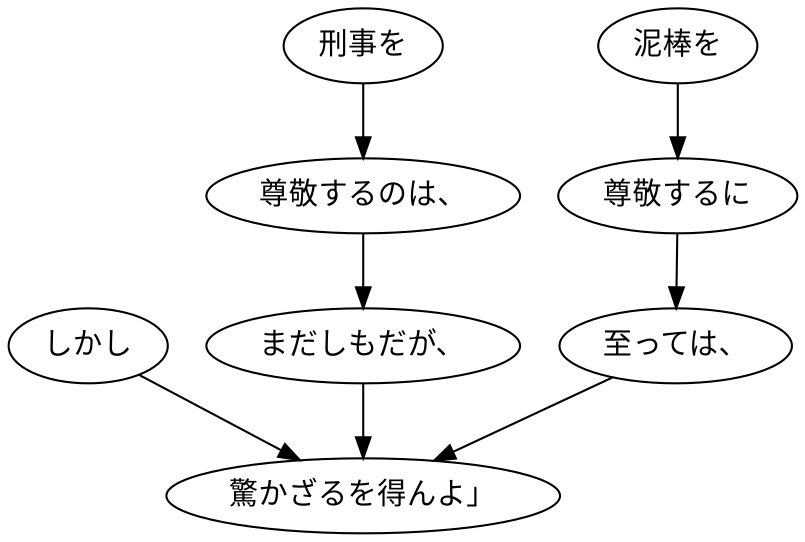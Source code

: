 digraph graph6259 {
	node0 [label="しかし"];
	node1 [label="刑事を"];
	node2 [label="尊敬するのは、"];
	node3 [label="まだしもだが、"];
	node4 [label="泥棒を"];
	node5 [label="尊敬するに"];
	node6 [label="至っては、"];
	node7 [label="驚かざるを得んよ」"];
	node0 -> node7;
	node1 -> node2;
	node2 -> node3;
	node3 -> node7;
	node4 -> node5;
	node5 -> node6;
	node6 -> node7;
}

